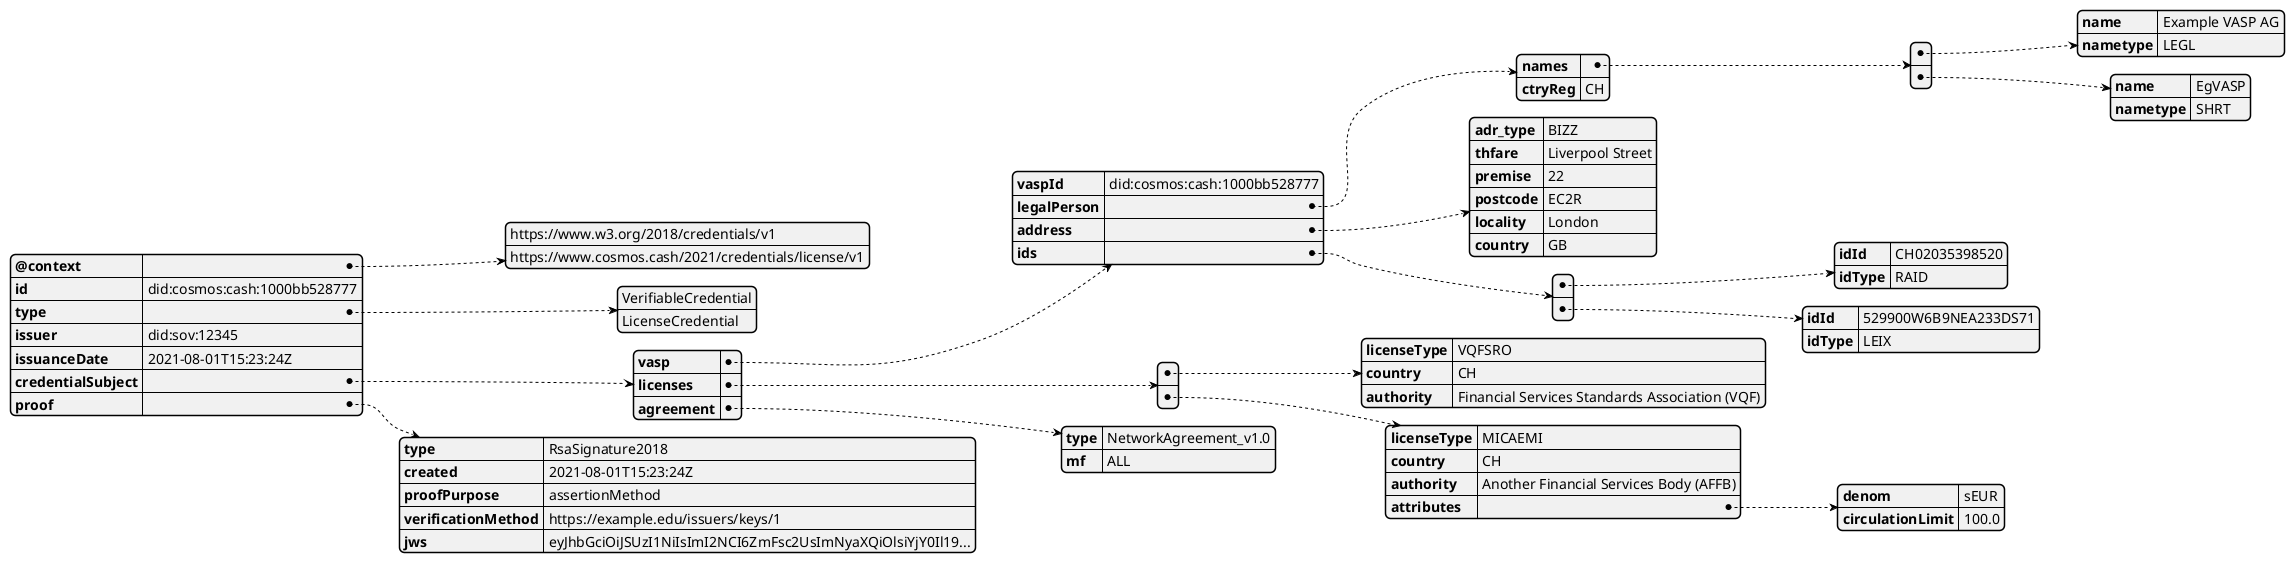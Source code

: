 @startjson LicenseCredential
{
	"@context": [
		"https://www.w3.org/2018/credentials/v1",
		"https://www.cosmos.cash/2021/credentials/license/v1"
	],
	"id": "did:cosmos:cash:1000bb528777",
	"type": [
		"VerifiableCredential", 
		"LicenseCredential"
	],
	"issuer": "did:sov:12345",
	"issuanceDate": "2021-08-01T15:23:24Z",
	"credentialSubject": {
		"vasp": {
			"vaspId": "did:cosmos:cash:1000bb528777",
			"legalPerson": {
				"names": [{
					"name": "Example VASP AG",
					"nametype": "LEGL"
				}, {
					"name": "EgVASP",
					"nametype": "SHRT"
				}],
				"ctryReg": "CH"
			},
			"address": {
				"adr_type": "BIZZ",
				"thfare": "Liverpool Street",
				"premise": "22",
				"postcode": "EC2R",
				"locality": "London",
				"country": "GB"
			},
			"ids": [{
				"idId": "CH02035398520",
				"idType": "RAID"
			}, {
				"idId": "529900W6B9NEA233DS71",
				"idType": "LEIX"
			}]
		},
		"licenses": [{
			"licenseType": "VQFSRO",
			"country": "CH",
			"authority": "Financial Services Standards Association (VQF)"
		},{
			"licenseType": "MICAEMI",
			"country": "CH",
			"authority": "Another Financial Services Body (AFFB)",
			"attributes": {
				"denom": "sEUR",
				"circulationLimit": "100.0"
			}
		}],
		"agreement": {
			"type": "NetworkAgreement_v1.0",
			"mf": "ALL"
		}
	},
	"proof": {
		"type": "RsaSignature2018",
		"created": "2021-08-01T15:23:24Z",
		"proofPurpose": "assertionMethod",
		"verificationMethod": "https://example.edu/issuers/keys/1",
		"jws": "eyJhbGciOiJSUzI1NiIsImI2NCI6ZmFsc2UsImNyaXQiOlsiYjY0Il19..."
  	}
}
@endjson

